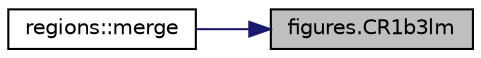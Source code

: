 digraph "figures.CR1b3lm"
{
 // INTERACTIVE_SVG=YES
 // LATEX_PDF_SIZE
  edge [fontname="Helvetica",fontsize="10",labelfontname="Helvetica",labelfontsize="10"];
  node [fontname="Helvetica",fontsize="10",shape=record];
  rankdir="RL";
  Node1 [label="figures.CR1b3lm",height=0.2,width=0.4,color="black", fillcolor="grey75", style="filled", fontcolor="black",tooltip=" "];
  Node1 -> Node2 [dir="back",color="midnightblue",fontsize="10",style="solid",fontname="Helvetica"];
  Node2 [label="regions::merge",height=0.2,width=0.4,color="black", fillcolor="white", style="filled",URL="$classregions.html#aefc0916bc31bfb139b311846a0e33c3a",tooltip=" "];
}
